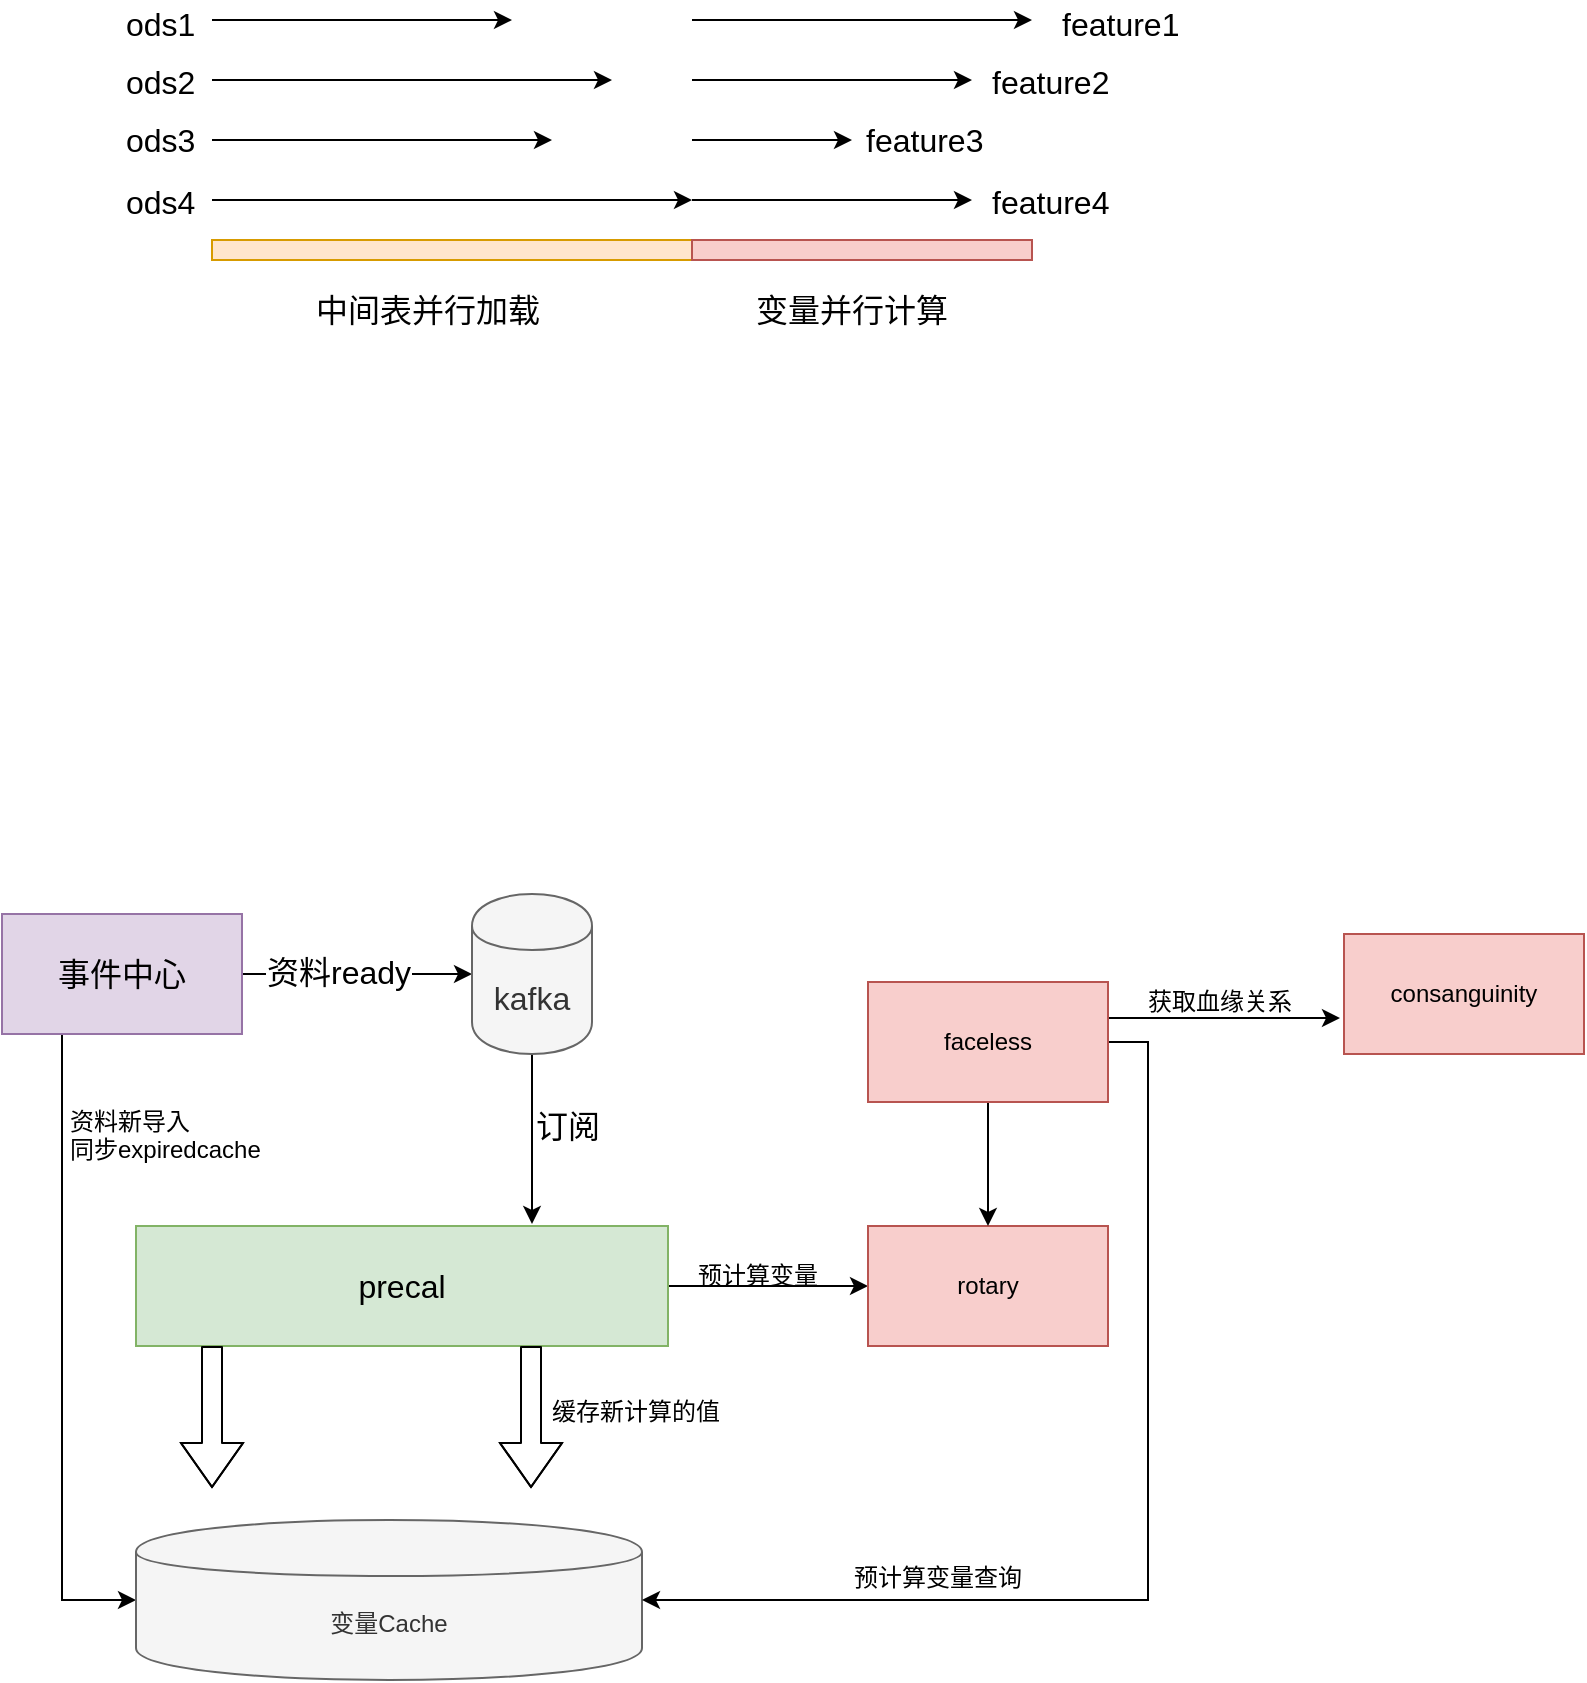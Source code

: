 <mxfile pages="1" version="11.2.8" type="github"><diagram id="SdKCy8uRP03AqSQTOFSa" name="Page-1"><mxGraphModel dx="946" dy="661" grid="0" gridSize="10" guides="1" tooltips="1" connect="1" arrows="1" fold="1" page="0" pageScale="1" pageWidth="827" pageHeight="1169" math="0" shadow="0"><root><mxCell id="0"/><mxCell id="1" parent="0"/><mxCell id="0tEgyo9qKfWDBt6cLb0W-1" value="" style="rounded=0;whiteSpace=wrap;html=1;fillColor=#ffe6cc;strokeColor=#d79b00;" parent="1" vertex="1"><mxGeometry x="160" y="220" width="240" height="10" as="geometry"/></mxCell><mxCell id="0tEgyo9qKfWDBt6cLb0W-2" value="" style="endArrow=classic;html=1;" parent="1" edge="1"><mxGeometry width="50" height="50" relative="1" as="geometry"><mxPoint x="160" y="200" as="sourcePoint"/><mxPoint x="400" y="200" as="targetPoint"/></mxGeometry></mxCell><mxCell id="0tEgyo9qKfWDBt6cLb0W-3" value="" style="endArrow=classic;html=1;" parent="1" edge="1"><mxGeometry width="50" height="50" relative="1" as="geometry"><mxPoint x="160" y="170" as="sourcePoint"/><mxPoint x="330" y="170" as="targetPoint"/></mxGeometry></mxCell><mxCell id="0tEgyo9qKfWDBt6cLb0W-4" value="" style="endArrow=classic;html=1;" parent="1" edge="1"><mxGeometry width="50" height="50" relative="1" as="geometry"><mxPoint x="160" y="140" as="sourcePoint"/><mxPoint x="360" y="140" as="targetPoint"/></mxGeometry></mxCell><mxCell id="0tEgyo9qKfWDBt6cLb0W-5" value="" style="endArrow=classic;html=1;" parent="1" edge="1"><mxGeometry width="50" height="50" relative="1" as="geometry"><mxPoint x="160" y="110" as="sourcePoint"/><mxPoint x="310" y="110" as="targetPoint"/></mxGeometry></mxCell><mxCell id="0tEgyo9qKfWDBt6cLb0W-6" value="" style="rounded=0;whiteSpace=wrap;html=1;fillColor=#f8cecc;strokeColor=#b85450;" parent="1" vertex="1"><mxGeometry x="400" y="220" width="170" height="10" as="geometry"/></mxCell><mxCell id="0tEgyo9qKfWDBt6cLb0W-7" value="" style="endArrow=classic;html=1;" parent="1" edge="1"><mxGeometry width="50" height="50" relative="1" as="geometry"><mxPoint x="400" y="200" as="sourcePoint"/><mxPoint x="540" y="200" as="targetPoint"/></mxGeometry></mxCell><mxCell id="0tEgyo9qKfWDBt6cLb0W-8" value="" style="endArrow=classic;html=1;" parent="1" edge="1"><mxGeometry width="50" height="50" relative="1" as="geometry"><mxPoint x="400" y="170" as="sourcePoint"/><mxPoint x="480" y="170" as="targetPoint"/></mxGeometry></mxCell><mxCell id="0tEgyo9qKfWDBt6cLb0W-9" value="" style="endArrow=classic;html=1;" parent="1" edge="1"><mxGeometry width="50" height="50" relative="1" as="geometry"><mxPoint x="400" y="140" as="sourcePoint"/><mxPoint x="540" y="140" as="targetPoint"/></mxGeometry></mxCell><mxCell id="0tEgyo9qKfWDBt6cLb0W-10" value="中间表并行加载" style="text;html=1;resizable=0;points=[];autosize=1;align=left;verticalAlign=top;spacingTop=-4;fontSize=16;" parent="1" vertex="1"><mxGeometry x="210" y="243" width="100" height="20" as="geometry"/></mxCell><mxCell id="0tEgyo9qKfWDBt6cLb0W-11" value="变量并行计算" style="text;html=1;resizable=0;points=[];autosize=1;align=left;verticalAlign=top;spacingTop=-4;fontSize=16;" parent="1" vertex="1"><mxGeometry x="430" y="243" width="90" height="20" as="geometry"/></mxCell><mxCell id="0tEgyo9qKfWDBt6cLb0W-13" value="" style="endArrow=classic;html=1;" parent="1" edge="1"><mxGeometry width="50" height="50" relative="1" as="geometry"><mxPoint x="400" y="110" as="sourcePoint"/><mxPoint x="570" y="110" as="targetPoint"/></mxGeometry></mxCell><mxCell id="0tEgyo9qKfWDBt6cLb0W-15" value="feature1&lt;br&gt;" style="text;html=1;resizable=0;points=[];autosize=1;align=left;verticalAlign=top;spacingTop=-4;fontSize=16;" parent="1" vertex="1"><mxGeometry x="582.5" y="100" width="69" height="19" as="geometry"/></mxCell><mxCell id="0tEgyo9qKfWDBt6cLb0W-16" value="feature2" style="text;html=1;resizable=0;points=[];autosize=1;align=left;verticalAlign=top;spacingTop=-4;fontSize=16;" parent="1" vertex="1"><mxGeometry x="548" y="129" width="69" height="19" as="geometry"/></mxCell><mxCell id="0tEgyo9qKfWDBt6cLb0W-17" value="feature3" style="text;html=1;resizable=0;points=[];autosize=1;align=left;verticalAlign=top;spacingTop=-4;fontSize=16;" parent="1" vertex="1"><mxGeometry x="485" y="158" width="69" height="19" as="geometry"/></mxCell><mxCell id="0tEgyo9qKfWDBt6cLb0W-18" value="feature4" style="text;html=1;resizable=0;points=[];autosize=1;align=left;verticalAlign=top;spacingTop=-4;fontSize=16;" parent="1" vertex="1"><mxGeometry x="548" y="189" width="69" height="19" as="geometry"/></mxCell><mxCell id="0tEgyo9qKfWDBt6cLb0W-19" value="ods1" style="text;html=1;resizable=0;points=[];autosize=1;align=left;verticalAlign=top;spacingTop=-4;fontSize=16;" parent="1" vertex="1"><mxGeometry x="115" y="100" width="45" height="19" as="geometry"/></mxCell><mxCell id="0tEgyo9qKfWDBt6cLb0W-22" value="ods2" style="text;html=1;resizable=0;points=[];autosize=1;align=left;verticalAlign=top;spacingTop=-4;fontSize=16;" parent="1" vertex="1"><mxGeometry x="115" y="129" width="45" height="19" as="geometry"/></mxCell><mxCell id="0tEgyo9qKfWDBt6cLb0W-23" value="ods3" style="text;html=1;resizable=0;points=[];autosize=1;align=left;verticalAlign=top;spacingTop=-4;fontSize=16;" parent="1" vertex="1"><mxGeometry x="115" y="158" width="45" height="19" as="geometry"/></mxCell><mxCell id="0tEgyo9qKfWDBt6cLb0W-25" value="ods4" style="text;html=1;resizable=0;points=[];autosize=1;align=left;verticalAlign=top;spacingTop=-4;fontSize=16;" parent="1" vertex="1"><mxGeometry x="115" y="189" width="45" height="19" as="geometry"/></mxCell><mxCell id="0tEgyo9qKfWDBt6cLb0W-32" value="" style="edgeStyle=orthogonalEdgeStyle;rounded=0;orthogonalLoop=1;jettySize=auto;html=1;fontSize=16;" parent="1" source="0tEgyo9qKfWDBt6cLb0W-26" edge="1"><mxGeometry relative="1" as="geometry"><mxPoint x="290" y="587" as="targetPoint"/></mxGeometry></mxCell><mxCell id="0tEgyo9qKfWDBt6cLb0W-34" value="资料ready" style="text;html=1;resizable=0;points=[];align=center;verticalAlign=middle;labelBackgroundColor=#ffffff;fontSize=16;" parent="0tEgyo9qKfWDBt6cLb0W-32" vertex="1" connectable="0"><mxGeometry x="-0.165" y="1" relative="1" as="geometry"><mxPoint as="offset"/></mxGeometry></mxCell><mxCell id="bA8N8wJVPJSyMWpUONDr-11" style="edgeStyle=orthogonalEdgeStyle;rounded=0;orthogonalLoop=1;jettySize=auto;html=1;exitX=0.25;exitY=1;exitDx=0;exitDy=0;entryX=0;entryY=0.5;entryDx=0;entryDy=0;" edge="1" parent="1" source="0tEgyo9qKfWDBt6cLb0W-26" target="bA8N8wJVPJSyMWpUONDr-5"><mxGeometry relative="1" as="geometry"><mxPoint x="162" y="710" as="targetPoint"/></mxGeometry></mxCell><mxCell id="0tEgyo9qKfWDBt6cLb0W-26" value="事件中心" style="rounded=0;whiteSpace=wrap;html=1;fontSize=16;fillColor=#e1d5e7;strokeColor=#9673a6;" parent="1" vertex="1"><mxGeometry x="55" y="557" width="120" height="60" as="geometry"/></mxCell><mxCell id="bA8N8wJVPJSyMWpUONDr-19" style="edgeStyle=orthogonalEdgeStyle;rounded=0;orthogonalLoop=1;jettySize=auto;html=1;exitX=1;exitY=0.5;exitDx=0;exitDy=0;entryX=0;entryY=0.5;entryDx=0;entryDy=0;" edge="1" parent="1" source="bA8N8wJVPJSyMWpUONDr-1" target="bA8N8wJVPJSyMWpUONDr-18"><mxGeometry relative="1" as="geometry"/></mxCell><mxCell id="bA8N8wJVPJSyMWpUONDr-1" value="precal" style="rounded=0;whiteSpace=wrap;html=1;fontSize=16;fillColor=#d5e8d4;strokeColor=#82b366;" vertex="1" parent="1"><mxGeometry x="122" y="713" width="266" height="60" as="geometry"/></mxCell><mxCell id="bA8N8wJVPJSyMWpUONDr-13" style="edgeStyle=orthogonalEdgeStyle;rounded=0;orthogonalLoop=1;jettySize=auto;html=1;exitX=0.5;exitY=1;exitDx=0;exitDy=0;" edge="1" parent="1" source="0tEgyo9qKfWDBt6cLb0W-30"><mxGeometry relative="1" as="geometry"><mxPoint x="320" y="712" as="targetPoint"/></mxGeometry></mxCell><mxCell id="0tEgyo9qKfWDBt6cLb0W-30" value="kafka" style="shape=cylinder;whiteSpace=wrap;html=1;boundedLbl=1;backgroundOutline=1;fontSize=16;fillColor=#f5f5f5;strokeColor=#666666;fontColor=#333333;" parent="1" vertex="1"><mxGeometry x="290" y="547" width="60" height="80" as="geometry"/></mxCell><mxCell id="0tEgyo9qKfWDBt6cLb0W-36" value="订阅" style="text;html=1;resizable=0;points=[];autosize=1;align=left;verticalAlign=top;spacingTop=-4;fontSize=16;" parent="1" vertex="1"><mxGeometry x="320" y="651" width="42" height="19" as="geometry"/></mxCell><mxCell id="bA8N8wJVPJSyMWpUONDr-5" value="变量Cache" style="shape=cylinder;whiteSpace=wrap;html=1;boundedLbl=1;backgroundOutline=1;fillColor=#f5f5f5;strokeColor=#666666;fontColor=#333333;" vertex="1" parent="1"><mxGeometry x="122" y="860" width="253" height="80" as="geometry"/></mxCell><mxCell id="bA8N8wJVPJSyMWpUONDr-12" value="资料新导入&lt;br&gt;同步expiredcache" style="text;html=1;resizable=0;points=[];autosize=1;align=left;verticalAlign=top;spacingTop=-4;" vertex="1" parent="1"><mxGeometry x="87" y="651" width="105" height="28" as="geometry"/></mxCell><mxCell id="bA8N8wJVPJSyMWpUONDr-15" value="" style="shape=flexArrow;endArrow=classic;html=1;width=10;endSize=7;" edge="1" parent="1"><mxGeometry width="50" height="50" relative="1" as="geometry"><mxPoint x="319.5" y="773" as="sourcePoint"/><mxPoint x="319.5" y="844" as="targetPoint"/><Array as="points"><mxPoint x="319.5" y="804"/></Array></mxGeometry></mxCell><mxCell id="bA8N8wJVPJSyMWpUONDr-16" value="" style="shape=flexArrow;endArrow=classic;html=1;width=10;endSize=7;" edge="1" parent="1"><mxGeometry width="50" height="50" relative="1" as="geometry"><mxPoint x="160" y="773" as="sourcePoint"/><mxPoint x="160" y="844" as="targetPoint"/><Array as="points"><mxPoint x="160" y="804"/></Array></mxGeometry></mxCell><mxCell id="bA8N8wJVPJSyMWpUONDr-17" value="缓存新计算的值" style="text;html=1;resizable=0;points=[];autosize=1;align=left;verticalAlign=top;spacingTop=-4;" vertex="1" parent="1"><mxGeometry x="328" y="796" width="94" height="14" as="geometry"/></mxCell><mxCell id="bA8N8wJVPJSyMWpUONDr-18" value="rotary" style="rounded=0;whiteSpace=wrap;html=1;fillColor=#f8cecc;strokeColor=#b85450;" vertex="1" parent="1"><mxGeometry x="488" y="713" width="120" height="60" as="geometry"/></mxCell><mxCell id="bA8N8wJVPJSyMWpUONDr-20" value="预计算变量" style="text;html=1;resizable=0;points=[];autosize=1;align=left;verticalAlign=top;spacingTop=-4;" vertex="1" parent="1"><mxGeometry x="401" y="728" width="70" height="14" as="geometry"/></mxCell><mxCell id="bA8N8wJVPJSyMWpUONDr-22" style="edgeStyle=orthogonalEdgeStyle;rounded=0;orthogonalLoop=1;jettySize=auto;html=1;exitX=0.5;exitY=1;exitDx=0;exitDy=0;" edge="1" parent="1" source="bA8N8wJVPJSyMWpUONDr-21" target="bA8N8wJVPJSyMWpUONDr-18"><mxGeometry relative="1" as="geometry"/></mxCell><mxCell id="bA8N8wJVPJSyMWpUONDr-24" style="edgeStyle=orthogonalEdgeStyle;rounded=0;orthogonalLoop=1;jettySize=auto;html=1;exitX=1;exitY=0.5;exitDx=0;exitDy=0;entryX=1;entryY=0.5;entryDx=0;entryDy=0;" edge="1" parent="1" source="bA8N8wJVPJSyMWpUONDr-21" target="bA8N8wJVPJSyMWpUONDr-5"><mxGeometry relative="1" as="geometry"/></mxCell><mxCell id="bA8N8wJVPJSyMWpUONDr-27" style="edgeStyle=orthogonalEdgeStyle;rounded=0;orthogonalLoop=1;jettySize=auto;html=1;exitX=1;exitY=0.5;exitDx=0;exitDy=0;" edge="1" parent="1"><mxGeometry relative="1" as="geometry"><mxPoint x="724" y="609" as="targetPoint"/><mxPoint x="608" y="594" as="sourcePoint"/><Array as="points"><mxPoint x="608" y="609"/><mxPoint x="680" y="609"/></Array></mxGeometry></mxCell><mxCell id="bA8N8wJVPJSyMWpUONDr-21" value="faceless" style="rounded=0;whiteSpace=wrap;html=1;fillColor=#f8cecc;strokeColor=#b85450;" vertex="1" parent="1"><mxGeometry x="488" y="591" width="120" height="60" as="geometry"/></mxCell><mxCell id="bA8N8wJVPJSyMWpUONDr-25" value="预计算变量查询" style="text;html=1;resizable=0;points=[];autosize=1;align=left;verticalAlign=top;spacingTop=-4;" vertex="1" parent="1"><mxGeometry x="479" y="879" width="94" height="14" as="geometry"/></mxCell><mxCell id="bA8N8wJVPJSyMWpUONDr-26" value="consanguinity" style="rounded=0;whiteSpace=wrap;html=1;fillColor=#f8cecc;strokeColor=#b85450;" vertex="1" parent="1"><mxGeometry x="726" y="567" width="120" height="60" as="geometry"/></mxCell><mxCell id="bA8N8wJVPJSyMWpUONDr-31" value="获取血缘关系" style="text;html=1;resizable=0;points=[];autosize=1;align=left;verticalAlign=top;spacingTop=-4;" vertex="1" parent="1"><mxGeometry x="626" y="591" width="82" height="14" as="geometry"/></mxCell></root></mxGraphModel></diagram></mxfile>